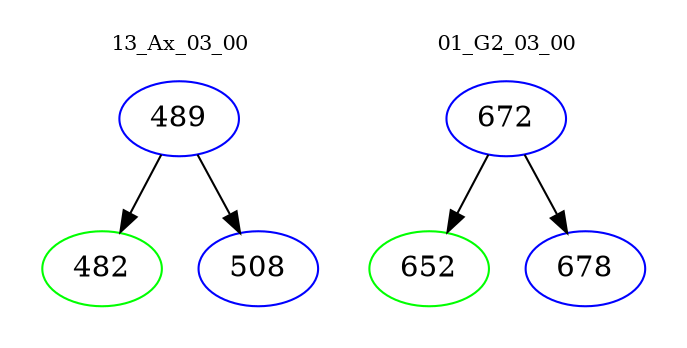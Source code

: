 digraph{
subgraph cluster_0 {
color = white
label = "13_Ax_03_00";
fontsize=10;
T0_489 [label="489", color="blue"]
T0_489 -> T0_482 [color="black"]
T0_482 [label="482", color="green"]
T0_489 -> T0_508 [color="black"]
T0_508 [label="508", color="blue"]
}
subgraph cluster_1 {
color = white
label = "01_G2_03_00";
fontsize=10;
T1_672 [label="672", color="blue"]
T1_672 -> T1_652 [color="black"]
T1_652 [label="652", color="green"]
T1_672 -> T1_678 [color="black"]
T1_678 [label="678", color="blue"]
}
}
